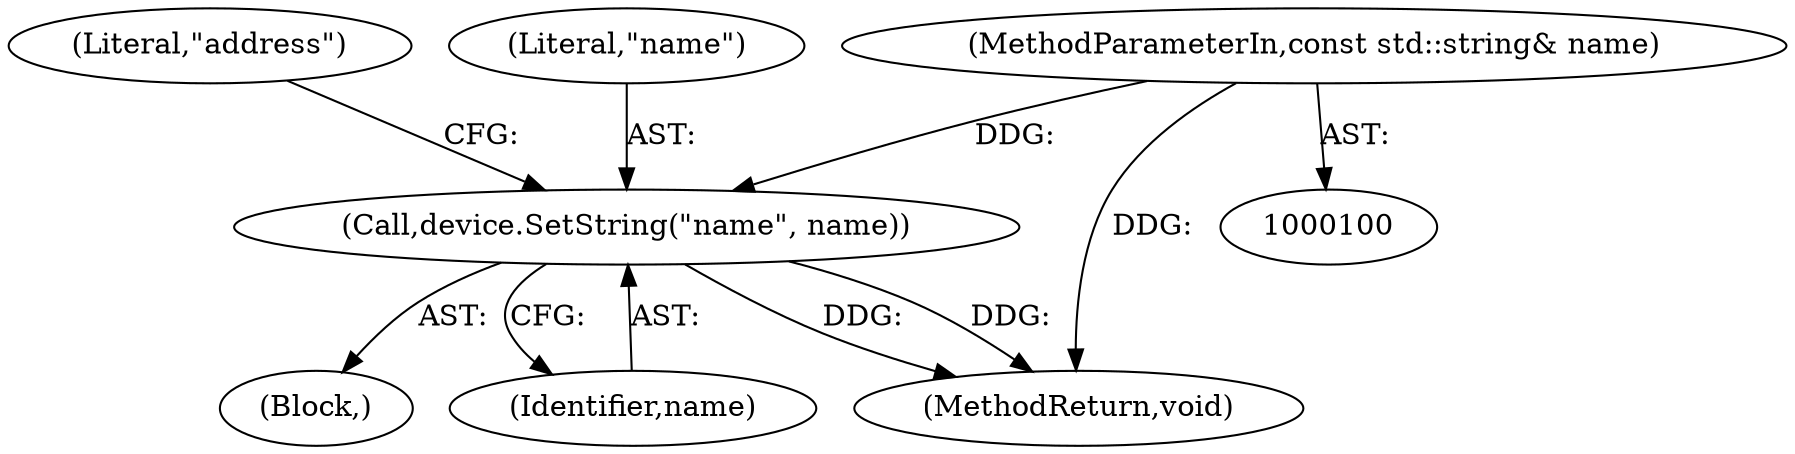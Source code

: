 digraph "1_Chrome_0a38f71865b63025dce4de1f8cca71979c48d14d_4@del" {
"1000101" [label="(MethodParameterIn,const std::string& name)"];
"1000107" [label="(Call,device.SetString(\"name\", name))"];
"1000105" [label="(Block,)"];
"1000111" [label="(Literal,\"address\")"];
"1000107" [label="(Call,device.SetString(\"name\", name))"];
"1000108" [label="(Literal,\"name\")"];
"1000109" [label="(Identifier,name)"];
"1000146" [label="(MethodReturn,void)"];
"1000101" [label="(MethodParameterIn,const std::string& name)"];
"1000101" -> "1000100"  [label="AST: "];
"1000101" -> "1000146"  [label="DDG: "];
"1000101" -> "1000107"  [label="DDG: "];
"1000107" -> "1000105"  [label="AST: "];
"1000107" -> "1000109"  [label="CFG: "];
"1000108" -> "1000107"  [label="AST: "];
"1000109" -> "1000107"  [label="AST: "];
"1000111" -> "1000107"  [label="CFG: "];
"1000107" -> "1000146"  [label="DDG: "];
"1000107" -> "1000146"  [label="DDG: "];
}
